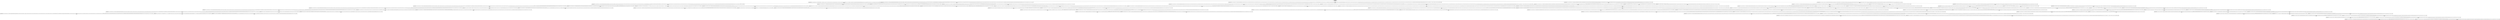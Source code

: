 digraph G{
node [shape=box];
edge [fontname=helvetica];
0 [label=<represent=None<br/>type=None<br/>>];
5 [label=<represent=[168, ['11', '15', '19', '20', '3', '5', '17', '55', '56', '49', '53', '4', '1', '50', '51', '6', '12', '16', '7', '8', '9', '13', '5', '10', '14', '11', '12', '15', '16', '6', '9', '13', '7', '10', '14', '11', '15', '2', '8', '3', '5', '52', '49', '4', '1', '6', '7', '50', '51', '2', '8', '43', '47', '3', '5', '52', '49', '44', '48', '54', '50', '55', '56', '18', '19', '4', '6', '12', '16', '20', '9', '10', '13', '14', '17', '11', '12', '15', '16', '9', '13', '10', '14', '18']]<br/>type=4<br/>>];
4 [label=<represent=[135, ['11', '15', '19', '20', '3', '5', '17', '55', '31', '35', '56', '49', '53', '32', '36', '29', '33', '12', '16', '9', '10', '13', '14', '50', '11', '15', '51', '12', '16', '9', '10', '13', '14', '11', '15', '12', '16', '9', '13', '10', '14', '11', '15', '12', '16', '9', '13', '10', '14', '11', '15', '12', '16', '9', '10', '13', '14', '11', '15', '52', '49', '30', '23', '27', '31', '39', '50', '51', '24', '28', '32', '40', '29', '52', '49', '50', '51', '12', '16', '9', '10', '13', '14', '11', '15', '12', '16', '9', '10', '13', '14', '11', '12', '15', '16', '9', '13', '10', '14', '11', '15', '12', '16', '9', '10', '13', '14', '11', '12', '15', '16', '9', '13', '10', '14', '11', '15', '12', '16', '9', '13', '10', '14', '11', '15', '12', '16', '9', '13', '10', '14', '11', '15', '12', '16', '9', '13', '10', '14', '11', '15', '30', '34', '31', '35', '52', '49', '32', '36', '50', '54', '51', '55', '52', '56', '49', '53', '50', '54', '55', '56', '18', '19', '4', '6', '12', '16', '20', '9', '13', '17', '10', '14', '18']]<br/>type=3<br/>>];
9 [label=<represent=[40, ['11', '15', '19', '20', '3', '5', '17', '55', '31', '35', '56', '49', '53', '32', '36', '29', '33', '12', '16', '9', '10', '13', '14', '50', '11', '15', '51', '12', '16', '9', '10', '13', '14', '11', '15', '12', '16', '9', '13', '10', '14', '11', '15', '12', '16', '9', '13', '10', '14', '11', '15', '12', '16', '9', '10', '13', '14', '11', '15', '52', '49', '30', '23', '27', '31', '39', '50', '51', '24', '28', '32', '40', '29', '52', '49', '50', '51', '12', '16', '9', '10', '13', '14', '11', '15', '12', '16', '9', '10', '13', '14', '11', '12', '15', '16', '9', '13', '10', '14', '11', '15', '12', '16', '9', '10', '13', '14', '11', '12', '15', '16', '9', '13', '10', '14', '11', '15', '12', '16', '9', '13', '10', '14', '11', '15', '12', '16', '9', '13', '10', '14', '11', '15', '12', '16', '9', '13', '10', '14', '11', '15', '30', '34', '31', '35', '52', '49', '32', '36', '50', '54', '51', '55', '52', '56', '49', '53', '50', '54', '55', '56', '18', '19', '4', '6', '12', '16', '20', '9', '13', '17', '10', '14', '18']]<br/>type=3<br/>>];
13 [label=<represent=[30, ['11', '15', '19', '20', '3', '5', '17', '55', '31', '35', '56', '49', '53', '32', '36', '29', '33', '12', '16', '9', '10', '13', '14', '50', '11', '15', '51', '12', '16', '9', '10', '13', '14', '11', '15', '12', '16', '9', '13', '10', '14', '11', '15', '12', '16', '9', '13', '10', '14', '11', '15', '12', '16', '9', '10', '13', '14', '11', '15', '52', '49', '30', '23', '27', '31', '39', '50', '51', '24', '28', '32', '40', '29', '52', '49', '50', '51', '12', '16', '9', '10', '13', '14', '11', '15', '12', '16', '9', '10', '13', '14', '11', '12', '15', '16', '9', '13', '10', '14', '11', '15', '12', '16', '9', '10', '13', '14', '11', '12', '15', '16', '9', '13', '10', '14', '11', '15', '12', '16', '9', '13', '10', '14', '11', '15', '12', '16', '9', '13', '10', '14', '11', '15', '12', '16', '9', '13', '10', '14', '11', '15', '30', '34', '31', '35', '52', '49', '32', '36', '50', '54', '51', '55', '52', '56', '49', '53', '50', '54', '55', '56', '18', '19', '4', '6', '12', '16', '20', '9', '13', '17', '10', '14', '18']]<br/>type=3<br/>>];
16 [label=<represent=[24, ['11', '15', '19', '20', '3', '5', '17', '55', '31', '35', '56', '49', '53', '32', '36', '29', '33', '12', '16', '9', '10', '13', '14', '50', '11', '15', '51', '12', '16', '9', '10', '13', '14', '11', '15', '12', '16', '9', '13', '10', '14', '11', '15', '12', '16', '9', '13', '10', '14', '11', '15', '12', '16', '9', '10', '13', '14', '11', '15', '52', '49', '30', '23', '27', '31', '39', '50', '51', '24', '28', '32', '40', '29', '52', '49', '50', '51', '12', '16', '9', '10', '13', '14', '11', '15', '12', '16', '9', '10', '13', '14', '11', '12', '15', '16', '9', '13', '10', '14', '11', '15', '12', '16', '9', '10', '13', '14', '11', '12', '15', '16', '9', '13', '10', '14', '11', '15', '12', '16', '9', '13', '10', '14', '11', '15', '12', '16', '9', '13', '10', '14', '11', '15', '12', '16', '9', '13', '10', '14', '11', '15', '30', '34', '31', '35', '52', '49', '32', '36', '50', '54', '51', '55', '52', '56', '49', '53', '50', '54', '55', '56', '18', '19', '4', '6', '12', '16', '20', '9', '13', '17', '10', '14', '18']]<br/>type=3<br/>>];
19 [label=<represent=[22, ['11', '15', '19', '20', '3', '5', '17', '55', '31', '35', '56', '49', '53', '32', '36', '29', '33', '12', '16', '9', '10', '13', '14', '50', '11', '15', '51', '12', '16', '9', '10', '13', '14', '11', '15', '12', '16', '9', '13', '10', '14', '11', '15', '12', '16', '9', '13', '10', '14', '11', '15', '12', '16', '9', '10', '13', '14', '11', '15', '52', '49', '30', '23', '27', '31', '39', '50', '51', '24', '28', '32', '40', '29', '52', '49', '50', '51', '12', '16', '9', '10', '13', '14', '11', '15', '12', '16', '9', '10', '13', '14', '11', '12', '15', '16', '9', '13', '10', '14', '11', '15', '12', '16', '9', '10', '13', '14', '11', '12', '15', '16', '9', '13', '10', '14', '11', '15', '12', '16', '9', '13', '10', '14', '11', '15', '12', '16', '9', '13', '10', '14', '11', '15', '12', '16', '9', '13', '10', '14', '11', '15', '30', '34', '31', '35', '52', '49', '32', '36', '50', '54', '51', '55', '52', '56', '49', '53', '50', '54', '55', '56', '18', '19', '4', '6', '12', '16', '20', '9', '13', '17', '10', '14', '18']]<br/>type=3<br/>>];
22 [label=<represent=[21, ['11', '15', '19', '20', '3', '5', '17', '55', '31', '35', '56', '49', '53', '32', '36', '29', '33', '12', '16', '9', '10', '13', '14', '50', '11', '15', '51', '12', '16', '9', '10', '13', '14', '11', '15', '12', '16', '9', '13', '10', '14', '11', '15', '12', '16', '9', '13', '10', '14', '11', '15', '12', '16', '9', '10', '13', '14', '11', '15', '52', '49', '30', '23', '27', '31', '39', '50', '51', '24', '28', '32', '40', '29', '52', '49', '50', '51', '12', '16', '9', '10', '13', '14', '11', '15', '12', '16', '9', '10', '13', '14', '11', '12', '15', '16', '9', '13', '10', '14', '11', '15', '12', '16', '9', '10', '13', '14', '11', '12', '15', '16', '9', '13', '10', '14', '11', '15', '12', '16', '9', '13', '10', '14', '11', '15', '12', '16', '9', '13', '10', '14', '11', '15', '12', '16', '9', '13', '10', '14', '11', '15', '30', '34', '31', '35', '52', '49', '32', '36', '50', '54', '51', '55', '52', '56', '49', '53', '50', '54', '55', '56', '18', '19', '4', '6', '12', '16', '20', '9', '13', '17', '10', '14', '18']]<br/>type=3<br/>>];
25 [label=<represent=[19, ['11', '15', '19', '20', '3', '5', '17', '55', '31', '35', '56', '49', '53', '32', '36', '29', '33', '12', '16', '9', '10', '13', '14', '50', '11', '15', '51', '12', '16', '9', '10', '13', '14', '11', '15', '12', '16', '9', '13', '10', '14', '11', '15', '12', '16', '9', '13', '10', '14', '11', '15', '12', '16', '9', '10', '13', '14', '11', '15', '52', '49', '30', '23', '27', '31', '39', '50', '51', '24', '28', '32', '40', '29', '52', '49', '50', '51', '12', '16', '9', '10', '13', '14', '11', '15', '12', '16', '9', '10', '13', '14', '11', '12', '15', '16', '9', '13', '10', '14', '11', '15', '12', '16', '9', '10', '13', '14', '11', '12', '15', '16', '9', '13', '10', '14', '11', '15', '12', '16', '9', '13', '10', '14', '11', '15', '12', '16', '9', '13', '10', '14', '11', '15', '12', '16', '9', '13', '10', '14', '11', '15', '30', '34', '31', '35', '52', '49', '32', '36', '50', '54', '51', '55', '52', '56', '49', '53', '50', '54', '55', '56', '18', '19', '4', '6', '12', '16', '20', '9', '13', '17', '10', '14', '18']]<br/>type=3<br/>>];
24 [label=<represent=[9, ['11', '15', '19', '20', '3', '5', '17', '31', '35', '49', '4', '6', '1', '7', '12', '16', '50', '9', '13', '51', '10', '14', '11', '15', '12', '16', '9', '13', '10', '14', '11', '15', '2', '8', '3', '5', '32', '36', '29', '30', '31', '55', '32', '52', '56', '49', '4', '1', '2', '3', '50', '51', '52', '49', '50', '51', '52', '49', '50', '18', '19', '4', '6', '12', '16', '20']]<br/>type=4<br/>>];
23 [label=<represent=[21, ['11', '15', '19', '3', '20', '85', '86', '5', '17', '55', '56', '53', '31', '35', '12', '16', '9', '10', '13', '14', '11', '15', '12', '16', '9', '10', '13', '14', '11', '15', '32', '36', '29', '33', '12', '16', '9', '13', '10', '14', '11', '15', '12', '16', '9', '10', '13', '14', '11', '15', '49', '30', '31', '32', '29', '50', '51', '12', '16', '9', '10', '13', '14', '11', '15', '12', '16', '9', '13', '10', '14', '11', '15', '30', '34', '31', '35', '32', '36', '54', '55', '56', '53', '52', '49', '54', '50', '55', '56', '18', '19', '4', '6', '12', '16', '20']]<br/>type=5<br/>>];
21 [label=<represent=[2, ['19', '3', '5', '20', '17', '55', '56', '49', '50', '9', '13', '51', '10', '14', '11', '15', '4', '12', '16', '1', '9', '10', '13', '14', '11', '15', '2', '3', '52', '49', '18', '50', '19', '4', '6', '20', '12', '16', '17', '9', '13', '10', '14', '18']]<br/>type=4<br/>>];
20 [label=<represent=[8, ['9', '13', '10', '14', '11', '15', '19', '3', '5', '20', '17', '49', '50', '51', '12', '16', '9', '10', '13', '14', '11', '15', '12', '16', '9', '10', '13', '14', '11', '15', '31', '35', '12', '16', '9', '10', '13', '14', '11', '15', '32', '36', '12', '16', '9', '10', '13', '14', '11', '15', '12', '16', '9', '13', '10', '14', '11', '15', '52', '49', '50', '51', '12', '16', '9', '10', '13', '14', '11', '15', '12', '16', '9', '13', '10', '14', '11', '15', '52', '49', '50', '51', '55', '52', '49', '56', '50', '18', '19', '4', '6', '12', '16', '20']]<br/>type=5<br/>>];
18 [label=<represent=[29, ['11', '15', '19', '20', '3', '5', '17', '43', '12', '16', '9', '13', '47', '10', '14', '11', '12', '15', '16', '9', '10', '13', '14', '11', '15', '49', '50', '4', '12', '51', '1', '9', '10', '11', '44', '48', '2', '3', '52', '49', '50', '51', '55', '52', '56', '49', '50', '12', '16', '9', '10', '13', '14', '11', '15', '18', '19', '4', '6', '12', '16', '20', '9', '13', '10', '14']]<br/>type=4<br/>>];
17 [label=<represent=[18, ['11', '15', '19', '20', '3', '5', '17', '55', '56', '31', '35', '53', '32', '36', '29', '33', '12', '16', '9', '10', '13', '14', '11', '15', '12', '16', '9', '13', '10', '14', '11', '15', '30', '31', '54', '32', '55', '29', '30', '56', '31', '49', '53', '32', '29', '50', '12', '16', '9', '10', '13', '14', '11', '12', '15', '16', '9', '13', '10', '14', '30', '34', '11', '15', '31', '35', '12', '16', '9', '10', '13', '14', '11', '12', '15', '16', '9', '13', '10', '14', '11', '15', '32', '36', '29', '33', '12', '16', '9', '13', '10', '14', '11', '15', '12', '16', '9', '13', '10', '14', '11', '15', '12', '16', '9', '13', '10', '14', '11', '15', '30', '34', '31', '35', '54', '32', '36', '55', '56', '18', '19', '4', '6', '12', '16', '20', '9', '13', '17', '10', '14', '18']]<br/>type=5<br/>>];
15 [label=<represent=[22, ['11', '15', '19', '3', '5', '49', '20', '17', '50', '51', '12', '16', '9', '13', '10', '14', '11', '15', '12', '16', '9', '13', '31', '35', '10', '14', '11', '15', '32', '36', '52', '49', '50', '12', '16', '51', '9', '13', '10', '14', '11', '15', '52', '49', '50', '55', '56', '18', '19', '4', '6', '12', '16', '20', '9', '13', '17', '10', '14', '18']]<br/>type=4<br/>>];
14 [label=<represent=[0, ['11', '15', '19', '20', '3', '5', '17', '55', '31', '56', '53', '35', '12', '16', '9', '10', '13', '14', '11', '12', '15', '16', '9', '10', '13', '14', '11', '15', '12', '16', '9', '13', '10', '14', '11', '15', '32', '36', '29', '33', '12', '16', '9', '13', '10', '14', '11', '15', '30', '31', '49', '32', '29', '50', '51', '52', '49', '12', '16', '50', '9', '10', '13', '14', '51', '11', '15', '12', '16', '9', '13', '10', '14', '11', '15', '12', '16', '9', '10', '13', '14', '11', '15', '30', '34', '31', '35', '36', '52', '32', '49', '50', '54', '51', '55', '56', '53', '54', '55', '52', '56', '18', '19', '4', '6', '12', '16', '20']]<br/>type=5<br/>>];
12 [label=<represent=[21, ['11', '15', '19', '20', '3', '5', '17', '55', '56', '53', '59', '60', '31', '32', '29', '54', '55', '49', '56', '53', '50', '51', '52', '49', '30', '23', '27', '31', '39', '50', '54', '51', '55', '61', '67', '62', '68', '63', '69', '64', '70', '61', '62', '67', '68', '24', '28', '32', '40', '29', '52', '56', '49', '30', '50', '31', '51', '32', '52', '49', '50', '18', '19', '4', '6', '12', '16', '20', '9', '13', '17', '10', '14', '18']]<br/>type=2<br/>>];
11 [label=<represent=[16, ['11', '15', '19', '20', '3', '5', '17', '55', '31', '56', '53', '4', '6', '1', '7', '89', '12', '16', '9', '13', '10', '14', '11', '15', '90', '2', '8', '32', '3', '5', '49', '4', '6', '1', '7', '50', '51', '12', '16', '9', '10', '13', '14', '11', '15', '12', '16', '9', '10', '13', '14', '11', '15', '2', '8', '52', '3', '5', '49', '54', '50', '55', '51', '52', '56', '18', '19', '4', '6', '12', '16', '20', '9', '13', '17', '10', '14', '18']]<br/>type=4<br/>>];
10 [label=<represent=[19, ['11', '15', '19', '3', '5', '20', '17', '49', '50', '51', '55', '52', '56', '49', '53', '50', '51', '12', '16', '9', '13', '10', '14', '11', '15', '12', '16', '9', '13', '10', '14', '11', '15', '12', '16', '9', '13', '10', '14', '11', '15', '12', '16', '9', '13', '10', '14', '11', '15', '12', '16', '9', '10', '13', '14', '11', '15', '12', '16', '9', '13', '10', '14', '11', '15', '12', '16', '9', '13', '10', '14', '11', '15', '12', '16', '9', '13', '10', '14', '11', '15', '54', '55', '56', '53', '12', '16', '9', '13', '10', '14', '11', '15', '12', '16', '9', '13', '10', '14', '11', '15', '54', '55', '52', '56', '49', '53', '50', '54', '55', '56', '43', '18', '19', '4', '6', '44', '12', '16', '20']]<br/>type=5<br/>>];
28 [label=<represent=[2, ['11', '15', '19', '3', '20', '5', '17', '49', '50', '51', '55', '52', '56', '49', '53', '50', '51', '54', '55', '31', '35', '52', '56', '49', '36', '32', '29', '50', '51', '12', '16', '9', '13', '10', '14', '11', '12', '15', '16', '9', '10', '13', '14', '11', '15', '12', '16', '9', '10', '13', '14', '11', '15', '12', '16', '9', '13', '10', '14', '11', '15', '30', '23', '27', '31', '12', '16', '39', '9', '13', '10', '14', '11', '15', '12', '16', '9', '10', '13', '14', '11', '15', '24', '28', '32', '40', '52', '49', '50', '51', '12', '16', '9', '10', '13', '14', '11', '15', '12', '16', '9', '10', '13', '14', '11', '15', '52', '49', '18', '19', '4', '6', '12', '16', '20', '50']]<br/>type=3<br/>>];
27 [label=<represent=[0, ['11', '15', '19', '3', '5', '20', '17', '12', '16', '9', '13', '10', '14', '11', '15', '49', '50', '51', '55', '56', '53', '4', '1', '2', '3', '54', '55', '52', '56', '49', '85', '86', '18', '19', '4', '6', '12', '16', '20', '50']]<br/>type=4<br/>>];
26 [label=<represent=[1, ['11', '15', '19', '3', '5', '20', '17', '49', '50', '51', '55', '52', '56', '49', '53', '50', '51', '12', '16', '9', '13', '10', '14', '11', '15', '12', '16', '9', '13', '10', '14', '11', '15', '12', '16', '9', '13', '10', '14', '11', '15', '12', '16', '9', '13', '10', '14', '11', '15', '12', '16', '9', '10', '13', '14', '11', '15', '12', '16', '9', '13', '10', '14', '11', '15', '12', '16', '9', '13', '10', '14', '11', '15', '12', '16', '9', '13', '10', '14', '11', '15', '54', '55', '56', '53', '12', '16', '9', '13', '10', '14', '11', '15', '12', '16', '9', '13', '10', '14', '11', '15', '54', '55', '52', '56', '49', '53', '50', '54', '55', '56', '43', '18', '19', '4', '6', '44', '12', '16', '20']]<br/>type=5<br/>>];
8 [label=<represent=[17, ['11', '15', '19', '20', '3', '5', '17', '55', '56', '53', '49', '23', '50', '54', '51', '55', '27', '31', '39', '40', '28', '32', '29', '24', '56', '53', '52', '49', '30', '31', '35', '32', '36', '50', '51', '54', '55', '52', '56', '49', '53', '54', '50', '55', '51', '52', '56', '49', '18', '19', '4', '6', '20', '12', '16', '50']]<br/>type=2<br/>>];
7 [label=<represent=[21, ['11', '15', '19', '20', '3', '5', '17', '12', '16', '9', '10', '13', '14', '11', '15', '12', '16', '9', '13', '10', '14', '11', '15', '12', '16', '9', '13', '10', '14', '11', '15', '49', '31', '32', '4', '6', '12', '16', '1', '7', '9', '10', '13', '14', '11', '12', '15', '16', '50', '9', '13', '51', '10', '14', '11', '15', '8', '2', '5', '3', '52', '49', '50', '51', '55', '52', '56', '49', '18', '19', '4', '6', '12', '16', '20', '9', '13', '17', '50', '10', '14', '18']]<br/>type=4<br/>>];
6 [label=<represent=[19, ['11', '15', '19', '3', '4', '5', '1', '2', '20', '3', '17', '51', '55', '31', '56', '35', '53', '43', '32', '36', '44', '29', '33', '12', '16', '9', '10', '13', '14', '11', '15', '30', '34', '31', '35', '12', '16', '9', '10', '13', '14', '11', '15', '32', '36', '29', '33', '12', '16', '9', '13', '10', '14', '11', '15', '12', '16', '9', '10', '13', '14', '11', '15', '12', '16', '9', '13', '10', '14', '11', '15', '54', '55', '30', '31', '32', '29', '56', '53', '12', '16', '9', '13', '10', '14', '11', '12', '15', '16', '9', '10', '13', '14', '11', '15', '12', '16', '9', '13', '10', '14', '11', '15', '12', '16', '9', '13', '10', '14', '11', '15', '12', '16', '9', '10', '13', '14', '11', '15', '12', '16', '9', '13', '10', '14', '11', '15', '30', '34', '31', '35', '52', '49', '32', '36', '50', '54', '55', '56', '18', '19', '4', '6', '12', '16', '20', '9', '13', '17', '10', '14', '18']]<br/>type=5<br/>>];
31 [label=<represent=[10, ['19', '3', '5', '4', '1', '2', '20', '3', '17', '51', '55', '31', '35', '56', '53', '32', '36', '29', '33', '30', '34', '31', '35', '32', '36', '29', '33', '9', '13', '10', '14', '11', '15', '12', '16', '9', '10', '13', '14', '11', '15', '12', '16', '9', '13', '10', '14', '11', '15', '30', '23', '27', '31', '39', '43', '40', '24', '28', '32', '29', '44', '12', '16', '9', '10', '13', '14', '11', '15', '12', '16', '9', '10', '13', '14', '11', '12', '15', '16', '9', '10', '13', '14', '11', '15', '12', '16', '9', '10', '13', '14', '11', '15', '12', '16', '9', '13', '10', '14', '11', '15', '30', '34', '31', '35', '54', '32', '36', '55', '56', '52', '49', '18', '19', '4', '6', '12', '16', '20', '9', '13', '17', '50', '10', '14', '18']]<br/>type=3<br/>>];
30 [label=<represent=[8, ['11', '15', '19', '3', '75', '76', '4', '5', '6', '20', '1', '2', '7', '8', '17', '3', '5', '55', '56', '53', '12', '16', '9', '10', '13', '14', '11', '15', '43', '12', '16', '9', '10', '13', '14', '11', '12', '15', '16', '44', '9', '10', '13', '14', '11', '15', '12', '16', '9', '13', '10', '14', '11', '15', '49', '12', '16', '50', '9', '13', '51', '10', '14', '11', '15', '52', '49', '50', '54', '55', '56', '18', '19', '4', '6', '12', '16', '20', '9', '13', '17', '10', '14', '18']]<br/>type=4<br/>>];
29 [label=<represent=[3, ['11', '15', '19', '3', '4', '5', '1', '2', '20', '3', '17', '51', '55', '31', '56', '35', '53', '43', '32', '36', '44', '29', '33', '12', '16', '9', '10', '13', '14', '11', '15', '30', '34', '31', '35', '12', '16', '9', '10', '13', '14', '11', '15', '32', '36', '29', '33', '12', '16', '9', '13', '10', '14', '11', '15', '12', '16', '9', '10', '13', '14', '11', '15', '12', '16', '9', '13', '10', '14', '11', '15', '54', '55', '30', '31', '32', '29', '56', '53', '12', '16', '9', '13', '10', '14', '11', '12', '15', '16', '9', '10', '13', '14', '11', '15', '12', '16', '9', '13', '10', '14', '11', '15', '12', '16', '9', '13', '10', '14', '11', '15', '12', '16', '9', '10', '13', '14', '11', '15', '12', '16', '9', '13', '10', '14', '11', '15', '30', '34', '31', '35', '52', '49', '32', '36', '50', '54', '55', '56', '18', '19', '4', '6', '12', '16', '20', '9', '13', '17', '10', '14', '18']]<br/>type=5<br/>>];
33 [label=<represent=[6, ['19', '3', '5', '20', '17', '55', '31', '43', '47', '56', '35', '9', '10', '13', '14', '11', '15', '12', '16', '9', '10', '13', '14', '11', '15', '12', '16', '9', '10', '13', '14', '11', '15', '32', '36', '48', '45', '49', '46', '47', '4', '1', '44', '48', '2', '3', '50', '18', '19', '4', '6', '12', '16', '20', '9', '13', '10', '14']]<br/>type=4<br/>>];
32 [label=<represent=[2, ['11', '15', '19', '3', '4', '5', '1', '2', '20', '3', '17', '51', '55', '31', '56', '35', '53', '43', '32', '36', '44', '29', '33', '12', '16', '9', '10', '13', '14', '11', '15', '30', '34', '31', '35', '12', '16', '9', '10', '13', '14', '11', '15', '32', '36', '29', '33', '12', '16', '9', '13', '10', '14', '11', '15', '12', '16', '9', '10', '13', '14', '11', '15', '12', '16', '9', '13', '10', '14', '11', '15', '54', '55', '30', '31', '32', '29', '56', '53', '12', '16', '9', '13', '10', '14', '11', '12', '15', '16', '9', '10', '13', '14', '11', '15', '12', '16', '9', '13', '10', '14', '11', '15', '12', '16', '9', '13', '10', '14', '11', '15', '12', '16', '9', '10', '13', '14', '11', '15', '12', '16', '9', '13', '10', '14', '11', '15', '30', '34', '31', '35', '52', '49', '32', '36', '50', '54', '55', '56', '18', '19', '4', '6', '12', '16', '20', '9', '13', '17', '10', '14', '18']]<br/>type=5<br/>>];
35 [label=<represent=[3, ['11', '15', '19', '3', '20', '5', '17', '43', '47', '12', '16', '9', '13', '10', '14', '11', '12', '15', '16', '9', '13', '10', '14', '11', '12', '15', '16', '9', '10', '13', '14', '44', '48', '11', '15', '49', '50', '4', '12', '16', '1', '9', '10', '13', '14', '11', '15', '2', '3', '55', '56', '18', '19', '4', '6', '12', '16', '20', '9', '13', '10', '14']]<br/>type=4<br/>>];
34 [label=<represent=[2, ['11', '15', '19', '3', '4', '5', '1', '2', '20', '3', '17', '51', '55', '31', '56', '35', '53', '43', '32', '36', '44', '29', '33', '12', '16', '9', '10', '13', '14', '11', '15', '30', '34', '31', '35', '12', '16', '9', '10', '13', '14', '11', '15', '32', '36', '29', '33', '12', '16', '9', '13', '10', '14', '11', '15', '12', '16', '9', '10', '13', '14', '11', '15', '12', '16', '9', '13', '10', '14', '11', '15', '54', '55', '30', '31', '32', '29', '56', '53', '12', '16', '9', '13', '10', '14', '11', '12', '15', '16', '9', '10', '13', '14', '11', '15', '12', '16', '9', '13', '10', '14', '11', '15', '12', '16', '9', '13', '10', '14', '11', '15', '12', '16', '9', '10', '13', '14', '11', '15', '12', '16', '9', '13', '10', '14', '11', '15', '30', '34', '31', '35', '52', '49', '32', '36', '50', '54', '55', '56', '18', '19', '4', '6', '12', '16', '20', '9', '13', '17', '10', '14', '18']]<br/>type=5<br/>>];
37 [label=<represent=[3, ['11', '15', '19', '3', '75', '76', '5', '20', '17', '49', '50', '51', '55', '56', '43', '47', '31', '35', '32', '36', '12', '16', '9', '10', '13', '14', '11', '15', '52', '49', '44', '48', '50', '51', '52', '49', '50', '18', '19', '4', '6', '20', '12', '16', '9', '13', '10', '14']]<br/>type=4<br/>>];
36 [label=<represent=[2, ['11', '15', '19', '3', '4', '5', '1', '2', '20', '3', '17', '51', '55', '31', '56', '35', '53', '43', '32', '36', '44', '29', '33', '12', '16', '9', '10', '13', '14', '11', '15', '30', '34', '31', '35', '12', '16', '9', '10', '13', '14', '11', '15', '32', '36', '29', '33', '12', '16', '9', '13', '10', '14', '11', '15', '12', '16', '9', '10', '13', '14', '11', '15', '12', '16', '9', '13', '10', '14', '11', '15', '54', '55', '30', '31', '32', '29', '56', '53', '12', '16', '9', '13', '10', '14', '11', '12', '15', '16', '9', '10', '13', '14', '11', '15', '12', '16', '9', '13', '10', '14', '11', '15', '12', '16', '9', '13', '10', '14', '11', '15', '12', '16', '9', '10', '13', '14', '11', '15', '12', '16', '9', '13', '10', '14', '11', '15', '30', '34', '31', '35', '52', '49', '32', '36', '50', '54', '55', '56', '18', '19', '4', '6', '12', '16', '20', '9', '13', '17', '10', '14', '18']]<br/>type=5<br/>>];
3 [label=<represent=[146, ['11', '15', '19', '20', '17', '3', '5', '55', '31', '56', '35', '53', '12', '16', '9', '13', '10', '14', '11', '12', '15', '16', '9', '10', '13', '14', '11', '12', '15', '16', '9', '10', '13', '14', '11', '15', '12', '16', '9', '13', '10', '14', '11', '15', '12', '16', '9', '13', '10', '14', '11', '12', '15', '16', '9', '10', '13', '14', '11', '12', '15', '16', '9', '10', '13', '14', '11', '12', '15', '16', '9', '10', '13', '14', '11', '15', '12', '16', '9', '13', '10', '14', '11', '15', '12', '16', '9', '13', '10', '14', '11', '12', '15', '16', '9', '13', '10', '14', '11', '15', '32', '36', '29', '33', '12', '16', '9', '10', '13', '14', '11', '15', '30', '34', '31', '35', '54', '55', '32', '36', '29', '33', '30', '34', '31', '35', '32', '36', '29', '33', '56', '53', '12', '16', '9', '13', '10', '14', '11', '15', '12', '16', '9', '10', '13', '14', '11', '12', '15', '16', '9', '13', '10', '14', '11', '15', '12', '16', '9', '10', '13', '14', '11', '12', '15', '16', '9', '13', '10', '14', '11', '15', '12', '16', '9', '13', '10', '14', '11', '12', '15', '16', '9', '13', '10', '14', '11', '12', '15', '16', '9', '13', '10', '14', '11', '15', '12', '16', '9', '10', '13', '14', '11', '15', '12', '16', '9', '10', '13', '14', '11', '15', '30', '34', '31', '35', '54', '32', '36', '55', '29', '33', '56', '49', '53', '18', '19', '4', '6', '12', '16', '20', '1', '7', '9', '13', '17', '50', '2', '8', '10', '14', '18', '30', '34', '54']]<br/>type=5<br/>>];
39 [label=<represent=[25, ['11', '15', '19', '20', '3', '5', '17', '55', '31', '35', '56', '53', '32', '36', '29', '12', '16', '9', '10', '13', '14', '11', '15', '12', '16', '9', '13', '10', '14', '11', '12', '15', '16', '9', '13', '10', '14', '11', '15', '12', '16', '9', '10', '13', '14', '11', '15', '12', '16', '9', '13', '10', '14', '11', '15', '12', '16', '9', '13', '10', '14', '11', '15', '43', '12', '16', '9', '13', '44', '41', '10', '14', '11', '15', '12', '16', '9', '13', '10', '14', '11', '15', '12', '16', '9', '10', '13', '14', '11', '15', '12', '16', '9', '10', '13', '14', '11', '15', '30', '42', '23', '27', '31', '39', '43', '47', '44', '48', '40', '24', '28', '32', '54', '55', '56', '53', '12', '16', '9', '10', '13', '14', '11', '15', '12', '16', '9', '13', '10', '14', '11', '15', '12', '16', '9', '10', '13', '14', '11', '15', '12', '16', '9', '10', '13', '14', '11', '15', '12', '16', '9', '13', '10', '14', '11', '15', '54', '55', '56', '18', '19', '4', '6', '20', '17', '12', '16', '9', '13', '10', '14', '18']]<br/>type=3<br/>>];
41 [label=<represent=[1, ['11', '15', '19', '20', '3', '5', '17', '55', '31', '35', '56', '53', '32', '36', '29', '12', '16', '9', '10', '13', '14', '11', '15', '12', '16', '9', '13', '10', '14', '11', '12', '15', '16', '9', '13', '10', '14', '11', '15', '12', '16', '9', '10', '13', '14', '11', '15', '12', '16', '9', '13', '10', '14', '11', '15', '12', '16', '9', '13', '10', '14', '11', '15', '43', '12', '16', '9', '13', '44', '41', '10', '14', '11', '15', '12', '16', '9', '13', '10', '14', '11', '15', '12', '16', '9', '10', '13', '14', '11', '15', '12', '16', '9', '10', '13', '14', '11', '15', '30', '42', '23', '27', '31', '39', '43', '47', '44', '48', '40', '24', '28', '32', '54', '55', '56', '53', '12', '16', '9', '10', '13', '14', '11', '15', '12', '16', '9', '13', '10', '14', '11', '15', '12', '16', '9', '10', '13', '14', '11', '15', '12', '16', '9', '10', '13', '14', '11', '15', '12', '16', '9', '13', '10', '14', '11', '15', '54', '55', '56', '18', '19', '4', '6', '20', '17', '12', '16', '9', '13', '10', '14', '18']]<br/>type=3<br/>>];
40 [label=<represent=[0, ['11', '15', '19', '3', '5', '20', '49', '17', '50', '55', '56', '53', '12', '16', '9', '10', '13', '14', '11', '15', '12', '16', '9', '13', '10', '14', '11', '15', '54', '55', '56', '53', '12', '16', '9', '10', '13', '14', '11', '12', '15', '16', '9', '13', '10', '14', '11', '15', '12', '16', '9', '13', '10', '14', '11', '15', '54', '55', '56', '18', '19', '4', '6', '20', '12', '16']]<br/>type=5<br/>>];
38 [label=<represent=[33, ['11', '15', '19', '20', '17', '3', '5', '55', '31', '56', '35', '53', '12', '16', '9', '13', '10', '14', '11', '12', '15', '16', '9', '10', '13', '14', '11', '12', '15', '16', '9', '10', '13', '14', '11', '15', '12', '16', '9', '13', '10', '14', '11', '15', '12', '16', '9', '13', '10', '14', '11', '12', '15', '16', '9', '10', '13', '14', '11', '12', '15', '16', '9', '10', '13', '14', '11', '12', '15', '16', '9', '10', '13', '14', '11', '15', '12', '16', '9', '13', '10', '14', '11', '15', '12', '16', '9', '13', '10', '14', '11', '12', '15', '16', '9', '13', '10', '14', '11', '15', '32', '36', '29', '33', '12', '16', '9', '10', '13', '14', '11', '15', '30', '34', '31', '35', '54', '55', '32', '36', '29', '33', '30', '34', '31', '35', '32', '36', '29', '33', '56', '53', '12', '16', '9', '13', '10', '14', '11', '15', '12', '16', '9', '10', '13', '14', '11', '12', '15', '16', '9', '13', '10', '14', '11', '15', '12', '16', '9', '10', '13', '14', '11', '12', '15', '16', '9', '13', '10', '14', '11', '15', '12', '16', '9', '13', '10', '14', '11', '12', '15', '16', '9', '13', '10', '14', '11', '12', '15', '16', '9', '13', '10', '14', '11', '15', '12', '16', '9', '10', '13', '14', '11', '15', '12', '16', '9', '10', '13', '14', '11', '15', '30', '34', '31', '35', '54', '32', '36', '55', '29', '33', '56', '49', '53', '18', '19', '4', '6', '12', '16', '20', '1', '7', '9', '13', '17', '50', '2', '8', '10', '14', '18', '30', '34', '54']]<br/>type=5<br/>>];
43 [label=<represent=[0, ['11', '15', '19', '20', '3', '5', '17', '49', '50', '51', '55', '56', '53', '12', '16', '9', '13', '10', '14', '11', '15', '12', '16', '9', '10', '13', '14', '11', '15', '12', '16', '9', '13', '10', '14', '11', '12', '15', '16', '9', '10', '13', '14', '11', '15', '12', '16', '9', '13', '10', '14', '11', '12', '15', '16', '9', '13', '10', '14', '11', '12', '15', '16', '9', '13', '10', '14', '11', '15', '12', '16', '9', '10', '13', '14', '11', '15', '12', '16', '9', '10', '13', '14', '11', '12', '15', '16', '9', '13', '10', '14', '11', '12', '15', '16', '9', '13', '10', '14', '11', '12', '15', '16', '9', '10', '13', '14', '11', '12', '15', '16', '9', '13', '10', '14', '11', '15', '12', '16', '9', '13', '10', '14', '11', '12', '15', '16', '9', '13', '10', '14', '11', '15', '12', '16', '9', '13', '10', '14', '11', '15', '52', '49', '50', '51', '23', '27', '31', '39', '40', '24', '28', '32', '52', '49', '50', '12', '16', '9', '10', '13', '14', '11', '15', '12', '16', '9', '10', '13', '14', '11', '15', '12', '16', '9', '10', '13', '14', '11', '12', '15', '16', '9', '10', '13', '14', '11', '15', '54', '55', '56', '18', '19', '4', '6', '12', '16', '20', '9', '13', '17', '10', '14', '18']]<br/>type=3<br/>>];
42 [label=<represent=[30, ['11', '15', '19', '20', '17', '3', '5', '55', '31', '56', '35', '53', '12', '16', '9', '13', '10', '14', '11', '12', '15', '16', '9', '10', '13', '14', '11', '12', '15', '16', '9', '10', '13', '14', '11', '15', '12', '16', '9', '13', '10', '14', '11', '15', '12', '16', '9', '13', '10', '14', '11', '12', '15', '16', '9', '10', '13', '14', '11', '12', '15', '16', '9', '10', '13', '14', '11', '12', '15', '16', '9', '10', '13', '14', '11', '15', '12', '16', '9', '13', '10', '14', '11', '15', '12', '16', '9', '13', '10', '14', '11', '12', '15', '16', '9', '13', '10', '14', '11', '15', '32', '36', '29', '33', '12', '16', '9', '10', '13', '14', '11', '15', '30', '34', '31', '35', '54', '55', '32', '36', '29', '33', '30', '34', '31', '35', '32', '36', '29', '33', '56', '53', '12', '16', '9', '13', '10', '14', '11', '15', '12', '16', '9', '10', '13', '14', '11', '12', '15', '16', '9', '13', '10', '14', '11', '15', '12', '16', '9', '10', '13', '14', '11', '12', '15', '16', '9', '13', '10', '14', '11', '15', '12', '16', '9', '13', '10', '14', '11', '12', '15', '16', '9', '13', '10', '14', '11', '12', '15', '16', '9', '13', '10', '14', '11', '15', '12', '16', '9', '10', '13', '14', '11', '15', '12', '16', '9', '10', '13', '14', '11', '15', '30', '34', '31', '35', '54', '32', '36', '55', '29', '33', '56', '49', '53', '18', '19', '4', '6', '12', '16', '20', '1', '7', '9', '13', '17', '50', '2', '8', '10', '14', '18', '30', '34', '54']]<br/>type=5<br/>>];
45 [label=<represent=[27, ['11', '15', '19', '20', '3', '5', '17', '55', '31', '35', '56', '49', '53', '32', '36', '29', '50', '51', '12', '16', '9', '13', '10', '14', '11', '15', '12', '16', '9', '10', '13', '14', '11', '15', '12', '16', '9', '10', '13', '14', '11', '12', '15', '16', '9', '10', '13', '14', '11', '15', '12', '16', '9', '13', '10', '14', '11', '12', '15', '16', '9', '13', '10', '14', '11', '12', '15', '16', '9', '13', '10', '14', '11', '15', '54', '55', '56', '30', '53', '23', '27', '31', '39', '12', '16', '9', '10', '13', '14', '11', '15', '24', '28', '32', '40', '52', '49', '12', '16', '50', '9', '10', '13', '14', '51', '11', '15', '12', '16', '9', '13', '10', '14', '11', '12', '15', '16', '9', '13', '10', '14', '11', '15', '12', '16', '9', '13', '10', '14', '11', '15', '12', '16', '9', '13', '10', '14', '11', '15', '12', '16', '9', '13', '10', '14', '11', '15', '12', '16', '9', '13', '10', '14', '11', '15', '54', '55', '52', '56', '49', '18', '50', '19', '4', '6', '12', '16', '20']]<br/>type=3<br/>>];
47 [label=<represent=[0, ['11', '15', '19', '20', '3', '5', '17', '55', '31', '35', '56', '49', '53', '32', '36', '29', '50', '51', '12', '16', '9', '13', '10', '14', '11', '15', '12', '16', '9', '10', '13', '14', '11', '15', '12', '16', '9', '10', '13', '14', '11', '12', '15', '16', '9', '10', '13', '14', '11', '15', '12', '16', '9', '13', '10', '14', '11', '12', '15', '16', '9', '13', '10', '14', '11', '12', '15', '16', '9', '13', '10', '14', '11', '15', '54', '55', '56', '30', '53', '23', '27', '31', '39', '12', '16', '9', '10', '13', '14', '11', '15', '24', '28', '32', '40', '52', '49', '12', '16', '50', '9', '10', '13', '14', '51', '11', '15', '12', '16', '9', '13', '10', '14', '11', '12', '15', '16', '9', '13', '10', '14', '11', '15', '12', '16', '9', '13', '10', '14', '11', '15', '12', '16', '9', '13', '10', '14', '11', '15', '12', '16', '9', '13', '10', '14', '11', '15', '12', '16', '9', '13', '10', '14', '11', '15', '54', '55', '52', '56', '49', '18', '50', '19', '4', '6', '12', '16', '20']]<br/>type=3<br/>>];
46 [label=<represent=[1, ['19', '3', '5', '20', '17', '49', '50', '51', '55', '56', '53', '31', '35', '32', '36', '9', '13', '10', '14', '11', '15', '12', '16', '9', '10', '13', '14', '11', '12', '15', '16', '9', '10', '13', '14', '11', '15', '12', '16', '9', '10', '13', '14', '11', '12', '15', '16', '9', '13', '10', '14', '11', '15', '54', '55', '52', '49', '56', '53', '50', '51', '12', '16', '9', '13', '10', '14', '11', '15', '12', '16', '9', '10', '13', '14', '11', '15', '12', '16', '9', '13', '10', '14', '11', '15', '12', '16', '9', '13', '10', '14', '11', '15', '54', '55', '52', '56', '49', '50', '18', '19', '4', '6', '12', '16', '20', '9', '13', '17', '10', '14', '18']]<br/>type=5<br/>>];
44 [label=<represent=[29, ['11', '15', '19', '20', '17', '3', '5', '55', '31', '56', '35', '53', '12', '16', '9', '13', '10', '14', '11', '12', '15', '16', '9', '10', '13', '14', '11', '12', '15', '16', '9', '10', '13', '14', '11', '15', '12', '16', '9', '13', '10', '14', '11', '15', '12', '16', '9', '13', '10', '14', '11', '12', '15', '16', '9', '10', '13', '14', '11', '12', '15', '16', '9', '10', '13', '14', '11', '12', '15', '16', '9', '10', '13', '14', '11', '15', '12', '16', '9', '13', '10', '14', '11', '15', '12', '16', '9', '13', '10', '14', '11', '12', '15', '16', '9', '13', '10', '14', '11', '15', '32', '36', '29', '33', '12', '16', '9', '10', '13', '14', '11', '15', '30', '34', '31', '35', '54', '55', '32', '36', '29', '33', '30', '34', '31', '35', '32', '36', '29', '33', '56', '53', '12', '16', '9', '13', '10', '14', '11', '15', '12', '16', '9', '10', '13', '14', '11', '12', '15', '16', '9', '13', '10', '14', '11', '15', '12', '16', '9', '10', '13', '14', '11', '12', '15', '16', '9', '13', '10', '14', '11', '15', '12', '16', '9', '13', '10', '14', '11', '12', '15', '16', '9', '13', '10', '14', '11', '12', '15', '16', '9', '13', '10', '14', '11', '15', '12', '16', '9', '10', '13', '14', '11', '15', '12', '16', '9', '10', '13', '14', '11', '15', '30', '34', '31', '35', '54', '32', '36', '55', '29', '33', '56', '49', '53', '18', '19', '4', '6', '12', '16', '20', '1', '7', '9', '13', '17', '50', '2', '8', '10', '14', '18', '30', '34', '54']]<br/>type=5<br/>>];
49 [label=<represent=[19, ['11', '15', '19', '20', '3', '5', '17', '55', '56', '53', '31', '35', '36', '33', '32', '29', '12', '16', '9', '10', '13', '14', '11', '12', '15', '16', '9', '10', '13', '14', '11', '12', '15', '16', '9', '10', '13', '14', '11', '12', '15', '16', '9', '10', '13', '14', '11', '15', '12', '16', '9', '13', '10', '14', '11', '15', '12', '16', '9', '13', '10', '14', '11', '15', '12', '16', '9', '13', '10', '14', '11', '12', '15', '16', '9', '10', '13', '14', '11', '15', '12', '16', '9', '13', '10', '14', '11', '15', '12', '16', '9', '13', '10', '14', '11', '15', '12', '16', '9', '13', '10', '14', '11', '15', '30', '23', '27', '31', '39', '12', '16', '9', '10', '13', '14', '11', '15', '24', '28', '32', '40', '29', '49', '50', '51', '12', '16', '9', '10', '13', '14', '11', '15', '12', '16', '9', '10', '13', '14', '11', '15', '12', '16', '9', '10', '13', '14', '11', '15', '30', '34', '31', '35', '54', '32', '36', '55', '52', '56', '49', '18', '19', '4', '6', '12', '16', '20', '50']]<br/>type=3<br/>>];
48 [label=<represent=[28, ['11', '15', '19', '20', '17', '3', '5', '55', '31', '56', '35', '53', '12', '16', '9', '13', '10', '14', '11', '12', '15', '16', '9', '10', '13', '14', '11', '12', '15', '16', '9', '10', '13', '14', '11', '15', '12', '16', '9', '13', '10', '14', '11', '15', '12', '16', '9', '13', '10', '14', '11', '12', '15', '16', '9', '10', '13', '14', '11', '12', '15', '16', '9', '10', '13', '14', '11', '12', '15', '16', '9', '10', '13', '14', '11', '15', '12', '16', '9', '13', '10', '14', '11', '15', '12', '16', '9', '13', '10', '14', '11', '12', '15', '16', '9', '13', '10', '14', '11', '15', '32', '36', '29', '33', '12', '16', '9', '10', '13', '14', '11', '15', '30', '34', '31', '35', '54', '55', '32', '36', '29', '33', '30', '34', '31', '35', '32', '36', '29', '33', '56', '53', '12', '16', '9', '13', '10', '14', '11', '15', '12', '16', '9', '10', '13', '14', '11', '12', '15', '16', '9', '13', '10', '14', '11', '15', '12', '16', '9', '10', '13', '14', '11', '12', '15', '16', '9', '13', '10', '14', '11', '15', '12', '16', '9', '13', '10', '14', '11', '12', '15', '16', '9', '13', '10', '14', '11', '12', '15', '16', '9', '13', '10', '14', '11', '15', '12', '16', '9', '10', '13', '14', '11', '15', '12', '16', '9', '10', '13', '14', '11', '15', '30', '34', '31', '35', '54', '32', '36', '55', '29', '33', '56', '49', '53', '18', '19', '4', '6', '12', '16', '20', '1', '7', '9', '13', '17', '50', '2', '8', '10', '14', '18', '30', '34', '54']]<br/>type=5<br/>>];
51 [label=<represent=[16, ['11', '15', '19', '20', '3', '5', '17', '49', '50', '51', '55', '31', '35', '56', '53', '32', '36', '12', '16', '29', '9', '13', '10', '14', '11', '12', '15', '16', '9', '10', '13', '14', '11', '12', '15', '16', '9', '13', '10', '14', '11', '15', '12', '16', '9', '13', '10', '14', '11', '15', '12', '16', '9', '10', '13', '14', '11', '15', '12', '16', '9', '13', '10', '14', '11', '15', '52', '49', '30', '23', '27', '31', '39', '50', '12', '16', '51', '9', '13', '10', '14', '11', '12', '15', '16', '9', '10', '13', '14', '11', '12', '15', '16', '9', '10', '13', '14', '11', '15', '40', '24', '28', '32', '52', '49', '50', '51', '12', '16', '9', '10', '13', '14', '11', '15', '12', '16', '9', '10', '13', '14', '11', '12', '15', '16', '9', '10', '13', '14', '11', '15', '12', '16', '9', '13', '10', '14', '11', '15', '12', '16', '9', '13', '10', '14', '11', '15', '12', '16', '9', '13', '10', '14', '11', '15', '54', '55', '52', '56', '18', '19', '4', '6', '12', '16', '20', '9', '13', '17', '10', '14', '18']]<br/>type=3<br/>>];
50 [label=<represent=[27, ['11', '15', '19', '20', '17', '3', '5', '55', '31', '56', '35', '53', '12', '16', '9', '13', '10', '14', '11', '12', '15', '16', '9', '10', '13', '14', '11', '12', '15', '16', '9', '10', '13', '14', '11', '15', '12', '16', '9', '13', '10', '14', '11', '15', '12', '16', '9', '13', '10', '14', '11', '12', '15', '16', '9', '10', '13', '14', '11', '12', '15', '16', '9', '10', '13', '14', '11', '12', '15', '16', '9', '10', '13', '14', '11', '15', '12', '16', '9', '13', '10', '14', '11', '15', '12', '16', '9', '13', '10', '14', '11', '12', '15', '16', '9', '13', '10', '14', '11', '15', '32', '36', '29', '33', '12', '16', '9', '10', '13', '14', '11', '15', '30', '34', '31', '35', '54', '55', '32', '36', '29', '33', '30', '34', '31', '35', '32', '36', '29', '33', '56', '53', '12', '16', '9', '13', '10', '14', '11', '15', '12', '16', '9', '10', '13', '14', '11', '12', '15', '16', '9', '13', '10', '14', '11', '15', '12', '16', '9', '10', '13', '14', '11', '12', '15', '16', '9', '13', '10', '14', '11', '15', '12', '16', '9', '13', '10', '14', '11', '12', '15', '16', '9', '13', '10', '14', '11', '12', '15', '16', '9', '13', '10', '14', '11', '15', '12', '16', '9', '10', '13', '14', '11', '15', '12', '16', '9', '10', '13', '14', '11', '15', '30', '34', '31', '35', '54', '32', '36', '55', '29', '33', '56', '49', '53', '18', '19', '4', '6', '12', '16', '20', '1', '7', '9', '13', '17', '50', '2', '8', '10', '14', '18', '30', '34', '54']]<br/>type=5<br/>>];
53 [label=<represent=[19, ['11', '15', '19', '20', '3', '5', '17', '55', '31', '35', '56', '53', '49', '36', '33', '32', '29', '50', '12', '16', '9', '10', '13', '14', '11', '15', '12', '16', '9', '10', '13', '14', '11', '15', '12', '16', '9', '10', '13', '14', '11', '15', '12', '16', '9', '13', '10', '14', '11', '12', '15', '16', '9', '13', '10', '14', '11', '15', '12', '16', '9', '13', '10', '14', '11', '15', '12', '16', '9', '13', '10', '14', '11', '15', '12', '16', '9', '13', '10', '14', '11', '15', '12', '16', '9', '10', '13', '14', '11', '15', '54', '55', '56', '23', '39', '43', '47', '53', '12', '16', '9', '10', '13', '14', '11', '12', '15', '16', '9', '13', '10', '14', '11', '15', '24', '40', '44', '48', '54', '55', '56', '53', '12', '16', '9', '10', '13', '14', '11', '15', '12', '16', '9', '13', '10', '14', '11', '15', '30', '34', '31', '35', '54', '32', '36', '55', '56', '18', '19', '4', '6', '12', '16', '20']]<br/>type=3<br/>>];
52 [label=<represent=[26, ['11', '15', '19', '20', '17', '3', '5', '55', '31', '56', '35', '53', '12', '16', '9', '13', '10', '14', '11', '12', '15', '16', '9', '10', '13', '14', '11', '12', '15', '16', '9', '10', '13', '14', '11', '15', '12', '16', '9', '13', '10', '14', '11', '15', '12', '16', '9', '13', '10', '14', '11', '12', '15', '16', '9', '10', '13', '14', '11', '12', '15', '16', '9', '10', '13', '14', '11', '12', '15', '16', '9', '10', '13', '14', '11', '15', '12', '16', '9', '13', '10', '14', '11', '15', '12', '16', '9', '13', '10', '14', '11', '12', '15', '16', '9', '13', '10', '14', '11', '15', '32', '36', '29', '33', '12', '16', '9', '10', '13', '14', '11', '15', '30', '34', '31', '35', '54', '55', '32', '36', '29', '33', '30', '34', '31', '35', '32', '36', '29', '33', '56', '53', '12', '16', '9', '13', '10', '14', '11', '15', '12', '16', '9', '10', '13', '14', '11', '12', '15', '16', '9', '13', '10', '14', '11', '15', '12', '16', '9', '10', '13', '14', '11', '12', '15', '16', '9', '13', '10', '14', '11', '15', '12', '16', '9', '13', '10', '14', '11', '12', '15', '16', '9', '13', '10', '14', '11', '12', '15', '16', '9', '13', '10', '14', '11', '15', '12', '16', '9', '10', '13', '14', '11', '15', '12', '16', '9', '10', '13', '14', '11', '15', '30', '34', '31', '35', '54', '32', '36', '55', '29', '33', '56', '49', '53', '18', '19', '4', '6', '12', '16', '20', '1', '7', '9', '13', '17', '50', '2', '8', '10', '14', '18', '30', '34', '54']]<br/>type=5<br/>>];
55 [label=<represent=[19, ['11', '15', '19', '3', '5', '20', '17', '55', '56', '53', '12', '16', '9', '13', '10', '14', '11', '15', '12', '16', '9', '13', '10', '14', '11', '15', '12', '16', '9', '10', '13', '14', '11', '12', '15', '16', '9', '13', '10', '14', '11', '15', '12', '16', '9', '13', '10', '14', '11', '15', '54', '55', '27', '31', '23', '39', '56', '53', '61', '62', '67', '68', '63', '69', '64', '61', '65', '66', '70', '62', '67', '68', '24', '28', '32', '40', '29', '12', '16', '9', '10', '13', '14', '11', '15', '12', '16', '9', '13', '10', '14', '11', '15', '12', '16', '9', '13', '10', '14', '11', '15', '12', '16', '9', '13', '10', '14', '11', '15', '12', '16', '9', '13', '10', '14', '11', '15', '12', '16', '9', '13', '10', '14', '11', '15', '30', '31', '35', '32', '36', '54', '55', '56', '18', '19', '4', '6', '20', '12', '16', '17', '9', '13', '10', '14', '18']]<br/>type=3<br/>>];
54 [label=<represent=[25, ['11', '15', '19', '20', '17', '3', '5', '55', '31', '56', '35', '53', '12', '16', '9', '13', '10', '14', '11', '12', '15', '16', '9', '10', '13', '14', '11', '12', '15', '16', '9', '10', '13', '14', '11', '15', '12', '16', '9', '13', '10', '14', '11', '15', '12', '16', '9', '13', '10', '14', '11', '12', '15', '16', '9', '10', '13', '14', '11', '12', '15', '16', '9', '10', '13', '14', '11', '12', '15', '16', '9', '10', '13', '14', '11', '15', '12', '16', '9', '13', '10', '14', '11', '15', '12', '16', '9', '13', '10', '14', '11', '12', '15', '16', '9', '13', '10', '14', '11', '15', '32', '36', '29', '33', '12', '16', '9', '10', '13', '14', '11', '15', '30', '34', '31', '35', '54', '55', '32', '36', '29', '33', '30', '34', '31', '35', '32', '36', '29', '33', '56', '53', '12', '16', '9', '13', '10', '14', '11', '15', '12', '16', '9', '10', '13', '14', '11', '12', '15', '16', '9', '13', '10', '14', '11', '15', '12', '16', '9', '10', '13', '14', '11', '12', '15', '16', '9', '13', '10', '14', '11', '15', '12', '16', '9', '13', '10', '14', '11', '12', '15', '16', '9', '13', '10', '14', '11', '12', '15', '16', '9', '13', '10', '14', '11', '15', '12', '16', '9', '10', '13', '14', '11', '15', '12', '16', '9', '10', '13', '14', '11', '15', '30', '34', '31', '35', '54', '32', '36', '55', '29', '33', '56', '49', '53', '18', '19', '4', '6', '12', '16', '20', '1', '7', '9', '13', '17', '50', '2', '8', '10', '14', '18', '30', '34', '54']]<br/>type=5<br/>>];
2 [label=<represent=[91, ['11', '15', '19', '20', '3', '5', '17', '49', '50', '51', '55', '56', '53', '52', '49', '50', '51', '54', '55', '56', '53', '31', '35', '32', '36', '29', '33', '54', '55', '56', '53', '54', '55', '56', '53', '23', '39', '30', '27', '31', '54', '55', '43', '44', '41', '28', '32', '29', '24', '40', '56', '53', '42', '52', '43', '47', '49', '44', '48', '50', '54', '41', '45', '51', '55', '30', '34', '31', '35', '56', '53', '32', '36', '42', '43', '46', '47', '52', '49', '44', '48', '50', '54', '55', '56', '18', '19', '4', '6', '12', '16', '20', '9', '13', '17', '10', '14', '18']]<br/>type=2<br/>>];
58 [label=<represent=[13, ['11', '15', '19', '20', '3', '5', '17', '49', '50', '51', '55', '56', '53', '52', '49', '50', '51', '54', '55', '56', '53', '31', '35', '32', '36', '29', '33', '54', '55', '56', '53', '54', '55', '56', '53', '23', '39', '30', '27', '31', '54', '55', '43', '44', '41', '28', '32', '29', '24', '40', '56', '53', '42', '52', '43', '47', '49', '44', '48', '50', '54', '41', '45', '51', '55', '30', '34', '31', '35', '56', '53', '32', '36', '42', '43', '46', '47', '52', '49', '44', '48', '50', '54', '55', '56', '18', '19', '4', '6', '12', '16', '20', '9', '13', '17', '10', '14', '18']]<br/>type=2<br/>>];
57 [label=<represent=[8, ['11', '15', '19', '20', '3', '5', '17', '43', '47', '49', '48', '44', '4', '6', '1', '7', '2', '8', '3', '5', '50', '55', '56', '18', '19', '4', '6', '12', '16', '20', '9', '13', '17', '10', '14', '18']]<br/>type=4<br/>>];
56 [label=<represent=[6, ['11', '15', '19', '3', '20', '5', '17', '43', '55', '44', '41', '56', '53', '54', '55', '56', '49', '53', '23', '39', '27', '31', '50', '51', '54', '55', '42', '43', '47', '44', '48', '24', '40', '28', '32', '29', '52', '56', '49', '53', '50', '54', '30', '51', '55', '31', '35', '56', '32', '36', '52', '49', '50', '51', '52', '49', '50', '18', '19', '4', '6', '20', '12', '16', '17', '9', '13', '10', '14', '18']]<br/>type=1<br/>>];
1 [label=<represent=[100, ['11', '15', '19', '3', '5', '20', '17', '51', '55', '52', '56', '49', '53', '50', '51', '54', '55', '43', '47', '52', '56', '49', '53', '27', '31', '23', '39', '61', '67', '50', '54', '51', '55', '44', '48', '41', '45', '52', '56', '49', '53', '50', '54', '51', '55', '62', '68', '42', '43', '46', '47', '40', '37', '44', '48', '41', '45', '38', '39', '24', '40', '42', '46', '43', '47', '28', '32', '52', '56', '49', '53', '44', '48', '50', '51', '52', '49', '50', '54', '55', '56', '18', '19', '4', '6', '12', '16', '20', '9', '13', '17', '10', '14', '18']]<br/>type=1<br/>>];
61 [label=<represent=[6, ['11', '15', '19', '20', '3', '5', '17', '49', '50', '51', '55', '52', '56', '49', '53', '43', '50', '51', '44', '41', '31', '52', '49', '32', '29', '50', '51', '52', '49', '30', '27', '31', '23', '39', '42', '43', '50', '54', '51', '55', '61', '67', '44', '41', '40', '37', '62', '68', '38', '39', '42', '43', '44', '40', '56', '24', '28', '32', '29', '52', '49', '30', '31', '35', '32', '36', '50', '51', '52', '49', '18', '19', '4', '6', '12', '16', '20', '9', '13', '17', '50', '10', '14', '18']]<br/>type=2<br/>>];
64 [label=<represent=[1, ['11', '15', '19', '20', '3', '5', '17', '49', '50', '51', '55', '52', '56', '49', '53', '43', '50', '51', '44', '41', '31', '52', '49', '32', '29', '50', '51', '52', '49', '30', '27', '31', '23', '39', '42', '43', '50', '54', '51', '55', '61', '67', '44', '41', '40', '37', '62', '68', '38', '39', '42', '43', '44', '40', '56', '24', '28', '32', '29', '52', '49', '30', '31', '35', '32', '36', '50', '51', '52', '49', '18', '19', '4', '6', '12', '16', '20', '9', '13', '17', '50', '10', '14', '18']]<br/>type=2<br/>>];
66 [label=<represent=[1, ['11', '15', '19', '20', '3', '5', '17', '49', '50', '51', '55', '52', '56', '49', '53', '43', '50', '51', '44', '41', '31', '52', '49', '32', '29', '50', '51', '52', '49', '30', '27', '31', '23', '39', '42', '43', '50', '54', '51', '55', '61', '67', '44', '41', '40', '37', '62', '68', '38', '39', '42', '43', '44', '40', '56', '24', '28', '32', '29', '52', '49', '30', '31', '35', '32', '36', '50', '51', '52', '49', '18', '19', '4', '6', '12', '16', '20', '9', '13', '17', '50', '10', '14', '18']]<br/>type=2<br/>>];
65 [label=<represent=[0, ['11', '15', '19', '20', '3', '5', '17', '43', '44', '41', '49', '50', '51', '55', '52', '56', '49', '53', '23', '27', '31', '39', '61', '62', '65', '66', '42', '50', '54', '43', '47', '51', '55', '48', '44', '41', '42', '43', '44', '40', '24', '28', '32', '56', '52', '49', '50', '51', '52', '49', '18', '19', '6', '12', '16', '4', '9', '13', '20', '17', '50', '10', '14', '18']]<br/>type=1<br/>>];
63 [label=<represent=[6, ['11', '15', '19', '3', '71', '72', '20', '5', '17', '49', '4', '1', '2', '3', '50', '51', '55', '52', '56', '49', '18', '19', '4', '6', '12', '16', '20', '9', '13', '17', '50', '10', '14', '18']]<br/>type=4<br/>>];
62 [label=<represent=[5, ['11', '15', '19', '20', '3', '5', '17', '49', '50', '51', '52', '49', '50', '51', '55', '43', '52', '56', '49', '53', '44', '41', '23', '27', '31', '39', '61', '67', '50', '54', '51', '55', '62', '68', '63', '64', '69', '70', '61', '62', '67', '68', '63', '69', '64', '70', '61', '67', '42', '62', '68', '43', '47', '24', '40', '28', '32', '44', '48', '52', '56', '29', '49', '30', '31', '35', '32', '36', '50', '51', '52', '49', '18', '19', '50', '4', '6', '12', '16', '20', '9', '10', '13', '14']]<br/>type=1<br/>>];
60 [label=<represent=[13, ['11', '15', '19', '3', '5', '20', '17', '31', '49', '50', '32', '51', '43', '52', '44', '49', '41', '42', '43', '47', '50', '51', '4', '1', '48', '2', '3', '4', '1', '2', '44', '3', '52', '49', '18', '19', '4', '6', '12', '16', '20', '9', '13', '17', '50', '10', '14', '18']]<br/>type=4<br/>>];
59 [label=<represent=[29, ['11', '15', '19', '3', '5', '20', '17', '51', '55', '52', '56', '49', '53', '50', '51', '54', '55', '43', '47', '52', '56', '49', '53', '27', '31', '23', '39', '61', '67', '50', '54', '51', '55', '44', '48', '41', '45', '52', '56', '49', '53', '50', '54', '51', '55', '62', '68', '42', '43', '46', '47', '40', '37', '44', '48', '41', '45', '38', '39', '24', '40', '42', '46', '43', '47', '28', '32', '52', '56', '49', '53', '44', '48', '50', '51', '52', '49', '50', '54', '55', '56', '18', '19', '4', '6', '12', '16', '20', '9', '13', '17', '10', '14', '18']]<br/>type=1<br/>>];
69 [label=<represent=[38, ['9', '10', '13', '14', '11', '15', '19', '3', '5', '20', '49', '17', '50', '51', '55', '52', '56', '49', '53', '50', '51', '52', '49', '50', '51', '54', '55', '23', '27', '31', '39', '56', '53', '54', '55', '24', '28', '32', '40', '52', '56', '29', '49', '53', '30', '31', '32', '50', '51', '52', '49', '50', '51', '54', '55', '52', '56', '49', '18', '50', '19', '4', '6', '12', '16', '20', '9', '13', '10', '14']]<br/>type=2<br/>>];
71 [label=<represent=[2, ['9', '10', '13', '14', '11', '15', '19', '3', '5', '20', '49', '17', '50', '51', '55', '52', '56', '49', '53', '50', '51', '52', '49', '50', '51', '54', '55', '23', '27', '31', '39', '56', '53', '54', '55', '24', '28', '32', '40', '52', '56', '29', '49', '53', '30', '31', '32', '50', '51', '52', '49', '50', '51', '54', '55', '52', '56', '49', '18', '50', '19', '4', '6', '12', '16', '20', '9', '13', '10', '14']]<br/>type=2<br/>>];
70 [label=<represent=[1, ['1', '5', '9', '13', '17', '21', '25', '29', '33', '37', '41', '45', '53', '57', '6', '10', '14', '18', '7', '11', '15', '19', '2', '8', '49', '3', '5', '20', '17', '50', '54', '51', '55', '52', '56', '49', '53', '50', '58', '51', '59', '60', '52', '49', '50', '54', '51', '55', '52', '56', '49', '53', '22', '26', '30', '38', '23', '27', '31', '39', '50', '51', '54', '55', '42', '46', '43', '47', '52', '56', '49', '53', '44', '48', '50', '51', '24', '28', '32', '40', '29', '52', '49', '30', '34', '31', '35', '32', '36', '50', '51', '52', '49', '50', '54', '55', '56', '18', '19', '6', '4', '12', '16', '20', '9', '13', '10', '14']]<br/>type=1<br/>>];
73 [label=<represent=[0, ['11', '15', '19', '3', '49', '5', '20', '17', '50', '51', '55', '56', '53', '52', '49', '50', '51', '59', '60', '52', '49', '50', '51', '23', '39', '54', '27', '31', '55', '24', '28', '32', '40', '52', '56', '49', '53', '50', '54', '55', '56', '18', '19', '6', '4', '12', '16', '20', '9', '13', '10', '14']]<br/>type=2<br/>>];
72 [label=<represent=[1, ['1', '5', '9', '13', '17', '21', '25', '29', '33', '37', '41', '45', '53', '57', '6', '10', '14', '18', '7', '11', '15', '19', '2', '8', '49', '3', '5', '20', '17', '50', '54', '51', '55', '52', '56', '49', '53', '50', '58', '51', '59', '60', '52', '49', '50', '54', '51', '55', '52', '56', '49', '53', '22', '26', '30', '38', '23', '27', '31', '39', '50', '51', '54', '55', '42', '46', '43', '47', '52', '56', '49', '53', '44', '48', '50', '51', '24', '28', '32', '40', '29', '52', '49', '30', '34', '31', '35', '32', '36', '50', '51', '52', '49', '50', '54', '55', '56', '18', '19', '6', '4', '12', '16', '20', '9', '13', '10', '14']]<br/>type=1<br/>>];
68 [label=<represent=[47, ['11', '15', '19', '3', '5', '20', '17', '43', '47', '49', '50', '51', '55', '56', '53', '4', '1', '2', '3', '44', '48', '52', '49', '50', '54', '55', '56', '18', '19', '4', '6', '20', '12', '16', '17', '9', '13', '10', '14', '18']]<br/>type=4<br/>>];
67 [label=<represent=[23, ['11', '15', '19', '3', '5', '20', '17', '51', '55', '52', '56', '49', '53', '50', '51', '54', '55', '43', '47', '52', '56', '49', '53', '27', '31', '23', '39', '61', '67', '50', '54', '51', '55', '44', '48', '41', '45', '52', '56', '49', '53', '50', '54', '51', '55', '62', '68', '42', '43', '46', '47', '40', '37', '44', '48', '41', '45', '38', '39', '24', '40', '42', '46', '43', '47', '28', '32', '52', '56', '49', '53', '44', '48', '50', '51', '52', '49', '50', '54', '55', '56', '18', '19', '4', '6', '12', '16', '20', '9', '13', '17', '10', '14', '18']]<br/>type=1<br/>>];
76 [label=<represent=[33, ['11', '15', '19', '20', '3', '5', '17', '55', '56', '49', '53', '50', '51', '54', '55', '52', '56', '49', '53', '50', '51', '23', '39', '54', '55', '27', '31', '43', '47', '44', '48', '40', '28', '32', '24', '29', '52', '56', '49', '53', '50', '51', '54', '55', '30', '31', '32', '56', '53', '52', '49', '50', '54', '55', '56', '18', '19', '6', '4', '12', '16', '20', '9', '13', '17', '10', '14', '18']]<br/>type=2<br/>>];
75 [label=<represent=[38, ['11', '15', '19', '3', '5', '20', '17', '49', '43', '47', '27', '31', '44', '48', '50', '51', '28', '32', '52', '49', '50', '18', '19', '4', '6', '12', '16', '20', '9', '13', '17', '10', '14', '18']]<br/>type=4<br/>>];
74 [label=<represent=[21, ['11', '15', '19', '3', '5', '20', '17', '51', '55', '52', '56', '49', '53', '50', '51', '54', '55', '43', '47', '52', '56', '49', '53', '27', '31', '23', '39', '61', '67', '50', '54', '51', '55', '44', '48', '41', '45', '52', '56', '49', '53', '50', '54', '51', '55', '62', '68', '42', '43', '46', '47', '40', '37', '44', '48', '41', '45', '38', '39', '24', '40', '42', '46', '43', '47', '28', '32', '52', '56', '49', '53', '44', '48', '50', '51', '52', '49', '50', '54', '55', '56', '18', '19', '4', '6', '12', '16', '20', '9', '13', '17', '10', '14', '18']]<br/>type=1<br/>>];
79 [label=<represent=[12, ['11', '15', '19', '20', '17', '3', '5', '55', '43', '47', '48', '45', '44', '41', '56', '53', '49', '23', '27', '31', '39', '61', '67', '50', '54', '51', '55', '62', '68', '63', '69', '64', '70', '61', '67', '62', '68', '52', '56', '49', '53', '24', '40', '28', '32', '29', '30', '31', '35', '50', '42', '46', '51', '43', '47', '32', '36', '44', '48', '52', '49', '50', '54', '55', '56', '18', '19', '4', '6', '12', '16', '20', '9', '13', '17', '10', '14', '18']]<br/>type=2<br/>>];
81 [label=<represent=[0, ['11', '15', '19', '20', '17', '3', '5', '55', '43', '47', '48', '45', '44', '41', '56', '53', '49', '23', '27', '31', '39', '61', '67', '50', '54', '51', '55', '62', '68', '63', '69', '64', '70', '61', '67', '62', '68', '52', '56', '49', '53', '24', '40', '28', '32', '29', '30', '31', '35', '50', '42', '46', '51', '43', '47', '32', '36', '44', '48', '52', '49', '50', '54', '55', '56', '18', '19', '4', '6', '12', '16', '20', '9', '13', '17', '10', '14', '18']]<br/>type=2<br/>>];
80 [label=<represent=[1, ['11', '15', '19', '20', '3', '5', '17', '55', '56', '53', '49', '50', '54', '51', '55', '52', '56', '49', '53', '43', '47', '44', '48', '23', '39', '27', '31', '50', '54', '51', '55', '52', '56', '49', '53', '24', '40', '28', '32', '29', '30', '31', '35', '32', '36', '50', '54', '55', '56', '18', '19', '6', '20', '4', '12', '16', '17', '9', '10', '13', '14', '18']]<br/>type=1<br/>>];
78 [label=<represent=[21, ['11', '15', '19', '3', '75', '76', '49', '5', '20', '17', '50', '51', '43', '47', '48', '44', '41', '42', '43', '52', '49', '44', '50', '51', '55', '52', '56', '49', '53', '50', '51', '52', '49', '50', '54', '55', '56', '18', '19', '4', '6', '20', '12', '16']]<br/>type=4<br/>>];
77 [label=<represent=[20, ['11', '15', '19', '3', '5', '20', '17', '51', '55', '52', '56', '49', '53', '50', '51', '54', '55', '43', '47', '52', '56', '49', '53', '27', '31', '23', '39', '61', '67', '50', '54', '51', '55', '44', '48', '41', '45', '52', '56', '49', '53', '50', '54', '51', '55', '62', '68', '42', '43', '46', '47', '40', '37', '44', '48', '41', '45', '38', '39', '24', '40', '42', '46', '43', '47', '28', '32', '52', '56', '49', '53', '44', '48', '50', '51', '52', '49', '50', '54', '55', '56', '18', '19', '4', '6', '12', '16', '20', '9', '13', '17', '10', '14', '18']]<br/>type=1<br/>>];
84 [label=<represent=[33, ['11', '15', '3', '5', '19', '20', '17', '55', '56', '53', '49', '50', '51', '59', '60', '31', '52', '49', '32', '29', '23', '39', '50', '54', '51', '55', '30', '27', '31', '28', '32', '24', '40', '52', '56', '49', '53', '50', '51', '52', '49', '50', '51', '52', '49', '50', '54', '55', '56', '18', '19', '6', '4', '12', '16', '20', '9', '13', '10', '14']]<br/>type=2<br/>>];
83 [label=<represent=[10, ['11', '15', '19', '20', '17', '3', '5', '55', '56', '53', '43', '47', '49', '50', '44', '48', '51', '4', '1', '2', '3', '52', '49', '50', '54', '55', '56', '18', '19', '4', '6', '12', '16', '20', '9', '13', '17', '10', '14', '18']]<br/>type=4<br/>>];
82 [label=<represent=[19, ['11', '15', '19', '3', '5', '20', '17', '51', '55', '52', '56', '49', '53', '50', '51', '54', '55', '43', '47', '52', '56', '49', '53', '27', '31', '23', '39', '61', '67', '50', '54', '51', '55', '44', '48', '41', '45', '52', '56', '49', '53', '50', '54', '51', '55', '62', '68', '42', '43', '46', '47', '40', '37', '44', '48', '41', '45', '38', '39', '24', '40', '42', '46', '43', '47', '28', '32', '52', '56', '49', '53', '44', '48', '50', '51', '52', '49', '50', '54', '55', '56', '18', '19', '4', '6', '12', '16', '20', '9', '13', '17', '10', '14', '18']]<br/>type=1<br/>>];
87 [label=<represent=[34, ['11', '15', '19', '3', '5', '20', '17', '49', '18', '19', '20', '17', '50', '51', '55', '52', '56', '49', '53', '27', '31', '23', '39', '50', '54', '51', '55', '61', '67', '62', '68', '52', '56', '49', '53', '24', '40', '28', '32', '50', '51', '52', '49', '50', '54', '55', '56', '18', '19', '4', '6', '12', '16', '20', '9', '13', '17', '10', '14', '18']]<br/>type=2<br/>>];
86 [label=<represent=[33, ['19', '3', '4', '1', '2', '5', '20', '3', '17', '49', '50', '51', '55', '43', '47', '56', '31', '35', '48', '45', '32', '36', '46', '47', '52', '49', '50', '51', '52', '49', '44', '48', '18', '50', '19', '4', '6', '20']]<br/>type=4<br/>>];
85 [label=<represent=[17, ['11', '15', '19', '3', '5', '20', '17', '51', '55', '52', '56', '49', '53', '50', '51', '54', '55', '43', '47', '52', '56', '49', '53', '27', '31', '23', '39', '61', '67', '50', '54', '51', '55', '44', '48', '41', '45', '52', '56', '49', '53', '50', '54', '51', '55', '62', '68', '42', '43', '46', '47', '40', '37', '44', '48', '41', '45', '38', '39', '24', '40', '42', '46', '43', '47', '28', '32', '52', '56', '49', '53', '44', '48', '50', '51', '52', '49', '50', '54', '55', '56', '18', '19', '4', '6', '12', '16', '20', '9', '13', '17', '10', '14', '18']]<br/>type=1<br/>>];
89 [label=<represent=[14, ['11', '15', '19', '3', '5', '20', '17', '55', '56', '49', '53', '50', '51', '52', '49', '27', '31', '23', '39', '50', '54', '51', '55', '61', '65', '66', '67', '62', '68', '56', '24', '40', '52', '28', '32', '49', '43', '47', '44', '48', '50', '18', '19', '4', '6', '12', '16', '20', '9', '13', '17', '10', '14', '18']]<br/>type=2<br/>>];
88 [label=<represent=[17, ['11', '15', '19', '3', '5', '20', '17', '51', '55', '52', '56', '49', '53', '50', '51', '54', '55', '43', '47', '52', '56', '49', '53', '27', '31', '23', '39', '61', '67', '50', '54', '51', '55', '44', '48', '41', '45', '52', '56', '49', '53', '50', '54', '51', '55', '62', '68', '42', '43', '46', '47', '40', '37', '44', '48', '41', '45', '38', '39', '24', '40', '42', '46', '43', '47', '28', '32', '52', '56', '49', '53', '44', '48', '50', '51', '52', '49', '50', '54', '55', '56', '18', '19', '4', '6', '12', '16', '20', '9', '13', '17', '10', '14', '18']]<br/>type=1<br/>>];
91 [label=<represent=[12, ['11', '15', '19', '3', '5', '20', '17', '49', '50', '51', '52', '49', '50', '51', '23', '43', '55', '39', '27', '31', '47', '44', '48', '41', '45', '42', '46', '43', '47', '28', '32', '44', '48', '24', '29', '40', '52', '56', '49', '30', '31', '32', '50', '18', '19', '4', '1', '2', '3', '4', '6', '12', '16', '20']]<br/>type=2<br/>>];
90 [label=<represent=[16, ['11', '15', '19', '3', '5', '20', '17', '51', '55', '52', '56', '49', '53', '50', '51', '54', '55', '43', '47', '52', '56', '49', '53', '27', '31', '23', '39', '61', '67', '50', '54', '51', '55', '44', '48', '41', '45', '52', '56', '49', '53', '50', '54', '51', '55', '62', '68', '42', '43', '46', '47', '40', '37', '44', '48', '41', '45', '38', '39', '24', '40', '42', '46', '43', '47', '28', '32', '52', '56', '49', '53', '44', '48', '50', '51', '52', '49', '50', '54', '55', '56', '18', '19', '4', '6', '12', '16', '20', '9', '13', '17', '10', '14', '18']]<br/>type=1<br/>>];
93 [label=<represent=[27, ['11', '15', '19', '20', '3', '17', '5', '55', '56', '53', '31', '35', '49', '50', '32', '36', '51', '29', '52', '49', '30', '50', '23', '27', '31', '51', '39', '54', '55', '52', '56', '49', '53', '61', '67', '62', '68', '63', '69', '50', '54', '51', '55', '64', '70', '61', '67', '68', '62', '65', '66', '52', '56', '24', '40', '49', '53', '28', '32', '50', '54', '55', '56', '18', '19', '4', '6', '20', '12', '16', '17', '9', '13', '10', '14', '18']]<br/>type=2<br/>>];
92 [label=<represent=[15, ['11', '15', '19', '3', '5', '20', '17', '51', '55', '52', '56', '49', '53', '50', '51', '54', '55', '43', '47', '52', '56', '49', '53', '27', '31', '23', '39', '61', '67', '50', '54', '51', '55', '44', '48', '41', '45', '52', '56', '49', '53', '50', '54', '51', '55', '62', '68', '42', '43', '46', '47', '40', '37', '44', '48', '41', '45', '38', '39', '24', '40', '42', '46', '43', '47', '28', '32', '52', '56', '49', '53', '44', '48', '50', '51', '52', '49', '50', '54', '55', '56', '18', '19', '4', '6', '12', '16', '20', '9', '13', '17', '10', '14', '18']]<br/>type=1<br/>>];
0 -> 1;
0 -> 2;
0 -> 3;
0 -> 4;
0 -> 5;
4 -> 6;
4 -> 7;
4 -> 8;
4 -> 9;
9 -> 10;
9 -> 11;
9 -> 12;
9 -> 13;
13 -> 14;
13 -> 15;
13 -> 16;
16 -> 17;
16 -> 18;
16 -> 19;
19 -> 20;
19 -> 21;
19 -> 22;
22 -> 23;
22 -> 24;
22 -> 25;
10 -> 26;
10 -> 27;
10 -> 28;
6 -> 29;
6 -> 30;
6 -> 31;
29 -> 32;
29 -> 33;
32 -> 34;
32 -> 35;
34 -> 36;
34 -> 37;
3 -> 38;
3 -> 39;
39 -> 40;
39 -> 41;
38 -> 42;
38 -> 43;
42 -> 44;
42 -> 45;
45 -> 46;
45 -> 47;
44 -> 48;
44 -> 49;
48 -> 50;
48 -> 51;
50 -> 52;
50 -> 53;
52 -> 54;
52 -> 55;
2 -> 56;
2 -> 57;
2 -> 58;
1 -> 59;
1 -> 60;
1 -> 61;
61 -> 62;
61 -> 63;
61 -> 64;
64 -> 65;
64 -> 66;
59 -> 67;
59 -> 68;
59 -> 69;
69 -> 70;
69 -> 71;
70 -> 72;
70 -> 73;
67 -> 74;
67 -> 75;
67 -> 76;
74 -> 77;
74 -> 78;
74 -> 79;
79 -> 80;
79 -> 81;
77 -> 82;
77 -> 83;
77 -> 84;
82 -> 85;
82 -> 86;
82 -> 87;
85 -> 88;
85 -> 89;
88 -> 90;
88 -> 91;
90 -> 92;
90 -> 93;
}